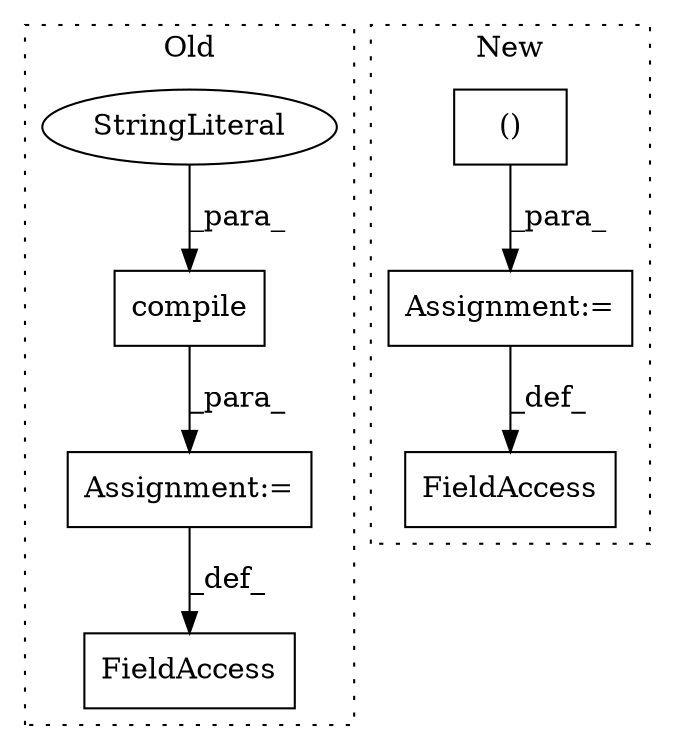digraph G {
subgraph cluster0 {
1 [label="compile" a="32" s="38769,38803" l="8,1" shape="box"];
3 [label="StringLiteral" a="45" s="38777" l="26" shape="ellipse"];
4 [label="Assignment:=" a="7" s="38765" l="1" shape="box"];
7 [label="FieldAccess" a="22" s="38736" l="29" shape="box"];
label = "Old";
style="dotted";
}
subgraph cluster1 {
2 [label="()" a="106" s="37759" l="583" shape="box"];
5 [label="Assignment:=" a="7" s="37749" l="10" shape="box"];
6 [label="FieldAccess" a="22" s="37735" l="14" shape="box"];
label = "New";
style="dotted";
}
1 -> 4 [label="_para_"];
2 -> 5 [label="_para_"];
3 -> 1 [label="_para_"];
4 -> 7 [label="_def_"];
5 -> 6 [label="_def_"];
}